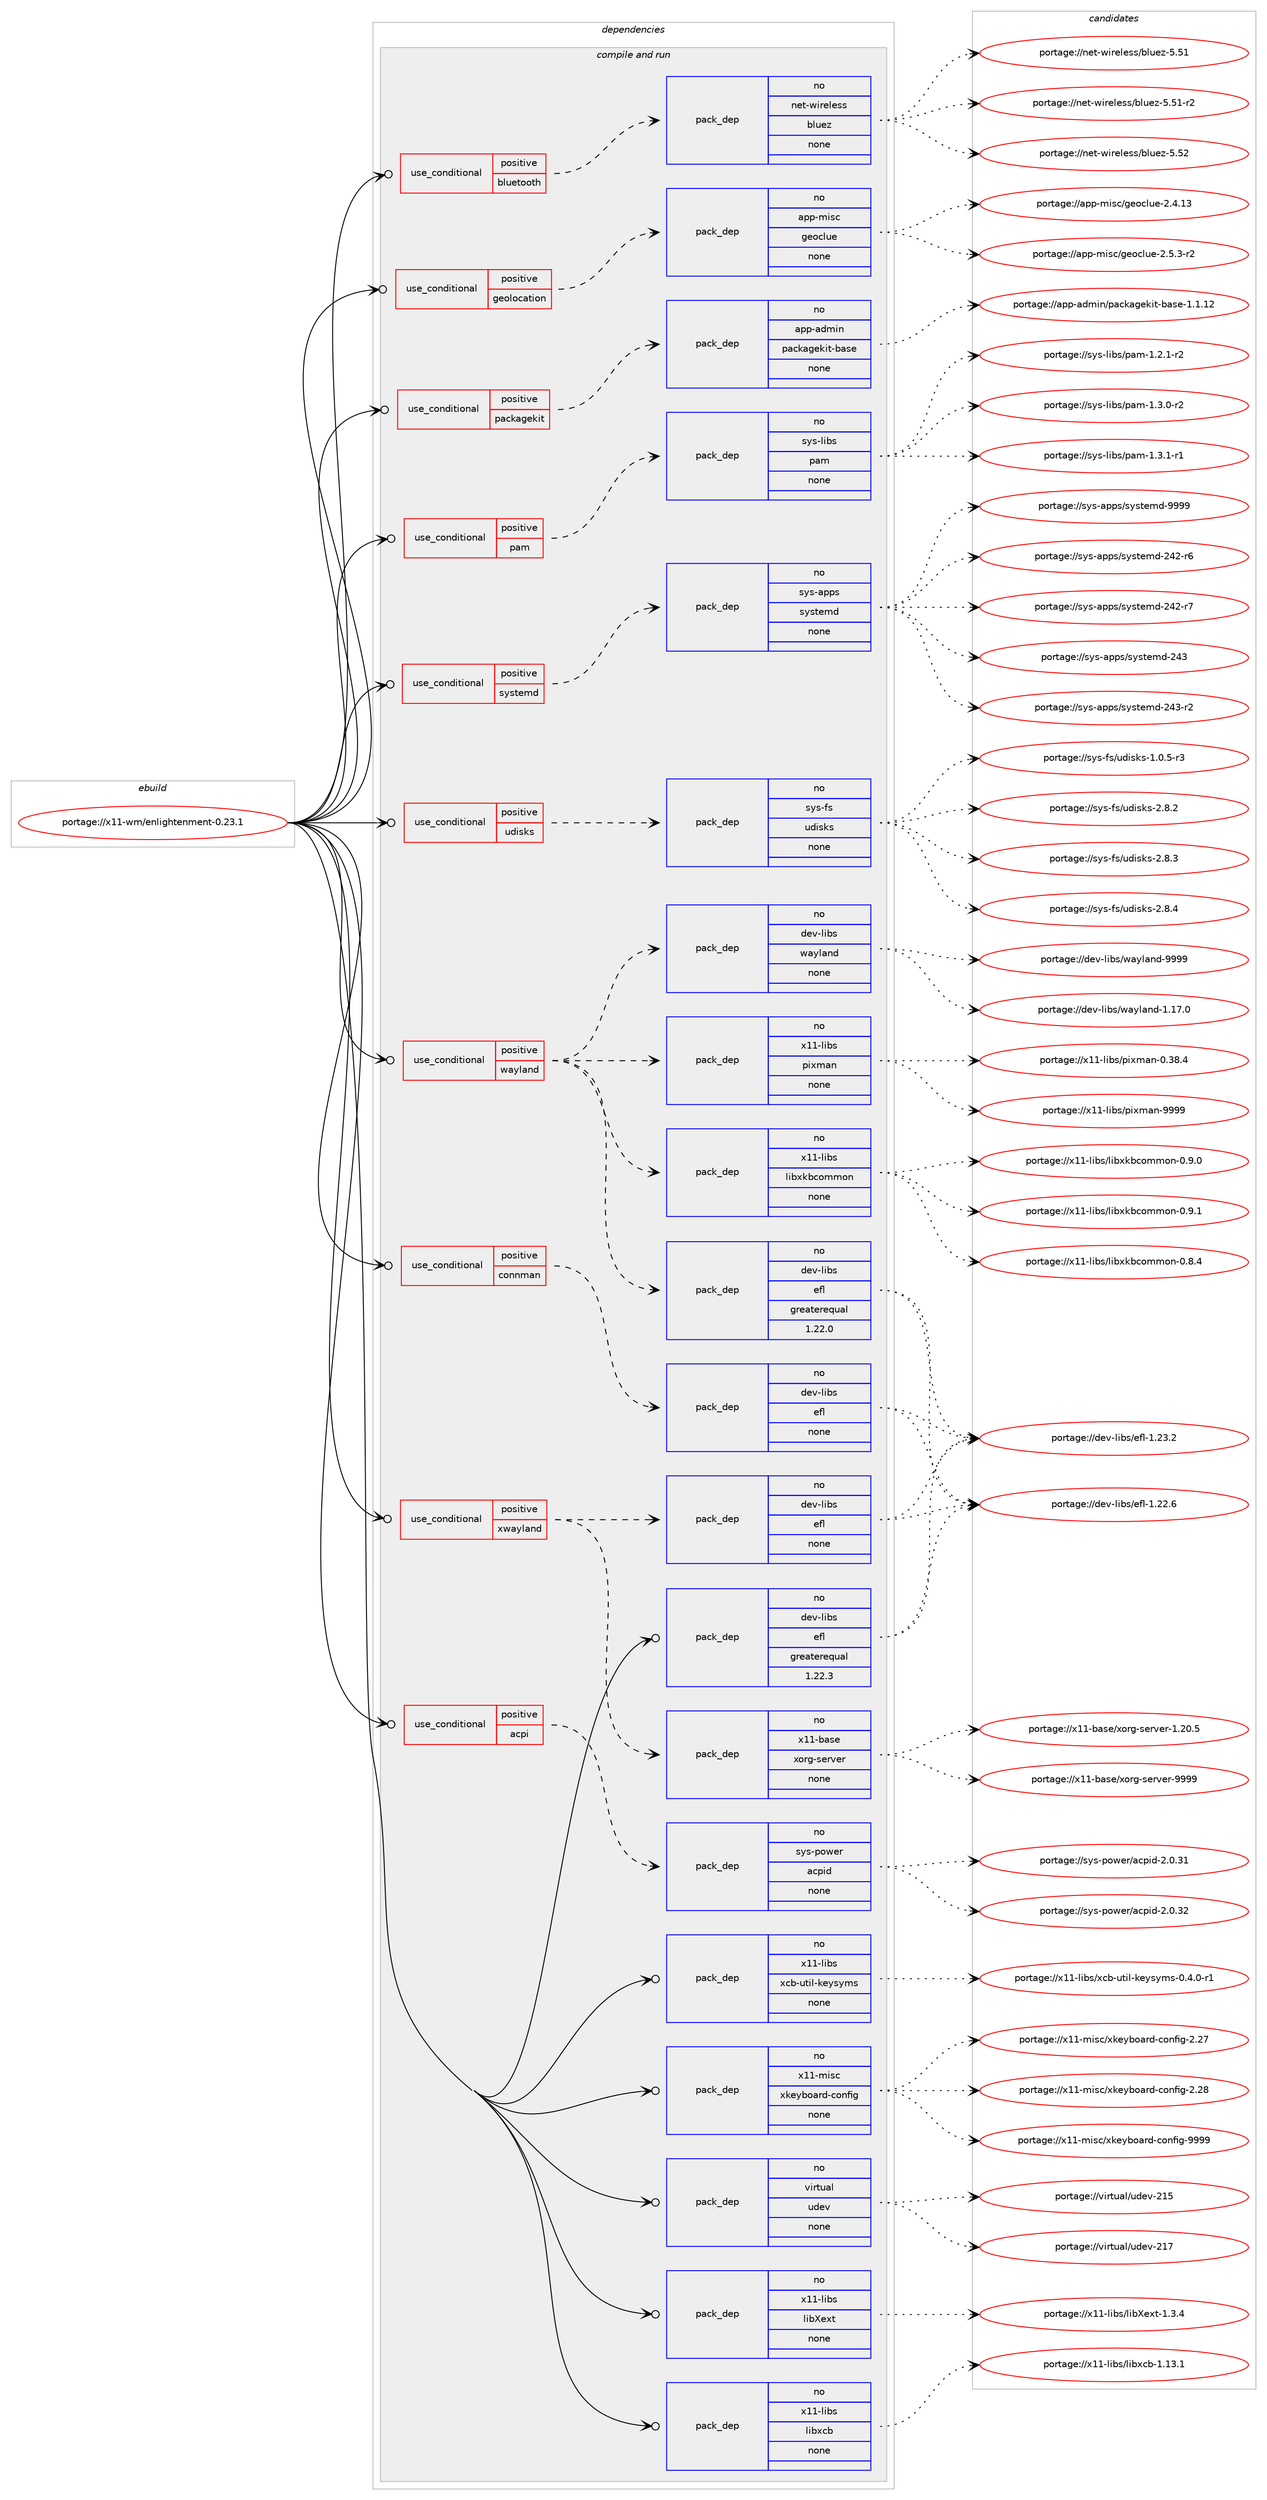 digraph prolog {

# *************
# Graph options
# *************

newrank=true;
concentrate=true;
compound=true;
graph [rankdir=LR,fontname=Helvetica,fontsize=10,ranksep=1.5];#, ranksep=2.5, nodesep=0.2];
edge  [arrowhead=vee];
node  [fontname=Helvetica,fontsize=10];

# **********
# The ebuild
# **********

subgraph cluster_leftcol {
color=gray;
rank=same;
label=<<i>ebuild</i>>;
id [label="portage://x11-wm/enlightenment-0.23.1", color=red, width=4, href="../x11-wm/enlightenment-0.23.1.svg"];
}

# ****************
# The dependencies
# ****************

subgraph cluster_midcol {
color=gray;
label=<<i>dependencies</i>>;
subgraph cluster_compile {
fillcolor="#eeeeee";
style=filled;
label=<<i>compile</i>>;
}
subgraph cluster_compileandrun {
fillcolor="#eeeeee";
style=filled;
label=<<i>compile and run</i>>;
subgraph cond109128 {
dependency459165 [label=<<TABLE BORDER="0" CELLBORDER="1" CELLSPACING="0" CELLPADDING="4"><TR><TD ROWSPAN="3" CELLPADDING="10">use_conditional</TD></TR><TR><TD>positive</TD></TR><TR><TD>acpi</TD></TR></TABLE>>, shape=none, color=red];
subgraph pack341710 {
dependency459166 [label=<<TABLE BORDER="0" CELLBORDER="1" CELLSPACING="0" CELLPADDING="4" WIDTH="220"><TR><TD ROWSPAN="6" CELLPADDING="30">pack_dep</TD></TR><TR><TD WIDTH="110">no</TD></TR><TR><TD>sys-power</TD></TR><TR><TD>acpid</TD></TR><TR><TD>none</TD></TR><TR><TD></TD></TR></TABLE>>, shape=none, color=blue];
}
dependency459165:e -> dependency459166:w [weight=20,style="dashed",arrowhead="vee"];
}
id:e -> dependency459165:w [weight=20,style="solid",arrowhead="odotvee"];
subgraph cond109129 {
dependency459167 [label=<<TABLE BORDER="0" CELLBORDER="1" CELLSPACING="0" CELLPADDING="4"><TR><TD ROWSPAN="3" CELLPADDING="10">use_conditional</TD></TR><TR><TD>positive</TD></TR><TR><TD>bluetooth</TD></TR></TABLE>>, shape=none, color=red];
subgraph pack341711 {
dependency459168 [label=<<TABLE BORDER="0" CELLBORDER="1" CELLSPACING="0" CELLPADDING="4" WIDTH="220"><TR><TD ROWSPAN="6" CELLPADDING="30">pack_dep</TD></TR><TR><TD WIDTH="110">no</TD></TR><TR><TD>net-wireless</TD></TR><TR><TD>bluez</TD></TR><TR><TD>none</TD></TR><TR><TD></TD></TR></TABLE>>, shape=none, color=blue];
}
dependency459167:e -> dependency459168:w [weight=20,style="dashed",arrowhead="vee"];
}
id:e -> dependency459167:w [weight=20,style="solid",arrowhead="odotvee"];
subgraph cond109130 {
dependency459169 [label=<<TABLE BORDER="0" CELLBORDER="1" CELLSPACING="0" CELLPADDING="4"><TR><TD ROWSPAN="3" CELLPADDING="10">use_conditional</TD></TR><TR><TD>positive</TD></TR><TR><TD>connman</TD></TR></TABLE>>, shape=none, color=red];
subgraph pack341712 {
dependency459170 [label=<<TABLE BORDER="0" CELLBORDER="1" CELLSPACING="0" CELLPADDING="4" WIDTH="220"><TR><TD ROWSPAN="6" CELLPADDING="30">pack_dep</TD></TR><TR><TD WIDTH="110">no</TD></TR><TR><TD>dev-libs</TD></TR><TR><TD>efl</TD></TR><TR><TD>none</TD></TR><TR><TD></TD></TR></TABLE>>, shape=none, color=blue];
}
dependency459169:e -> dependency459170:w [weight=20,style="dashed",arrowhead="vee"];
}
id:e -> dependency459169:w [weight=20,style="solid",arrowhead="odotvee"];
subgraph cond109131 {
dependency459171 [label=<<TABLE BORDER="0" CELLBORDER="1" CELLSPACING="0" CELLPADDING="4"><TR><TD ROWSPAN="3" CELLPADDING="10">use_conditional</TD></TR><TR><TD>positive</TD></TR><TR><TD>geolocation</TD></TR></TABLE>>, shape=none, color=red];
subgraph pack341713 {
dependency459172 [label=<<TABLE BORDER="0" CELLBORDER="1" CELLSPACING="0" CELLPADDING="4" WIDTH="220"><TR><TD ROWSPAN="6" CELLPADDING="30">pack_dep</TD></TR><TR><TD WIDTH="110">no</TD></TR><TR><TD>app-misc</TD></TR><TR><TD>geoclue</TD></TR><TR><TD>none</TD></TR><TR><TD></TD></TR></TABLE>>, shape=none, color=blue];
}
dependency459171:e -> dependency459172:w [weight=20,style="dashed",arrowhead="vee"];
}
id:e -> dependency459171:w [weight=20,style="solid",arrowhead="odotvee"];
subgraph cond109132 {
dependency459173 [label=<<TABLE BORDER="0" CELLBORDER="1" CELLSPACING="0" CELLPADDING="4"><TR><TD ROWSPAN="3" CELLPADDING="10">use_conditional</TD></TR><TR><TD>positive</TD></TR><TR><TD>packagekit</TD></TR></TABLE>>, shape=none, color=red];
subgraph pack341714 {
dependency459174 [label=<<TABLE BORDER="0" CELLBORDER="1" CELLSPACING="0" CELLPADDING="4" WIDTH="220"><TR><TD ROWSPAN="6" CELLPADDING="30">pack_dep</TD></TR><TR><TD WIDTH="110">no</TD></TR><TR><TD>app-admin</TD></TR><TR><TD>packagekit-base</TD></TR><TR><TD>none</TD></TR><TR><TD></TD></TR></TABLE>>, shape=none, color=blue];
}
dependency459173:e -> dependency459174:w [weight=20,style="dashed",arrowhead="vee"];
}
id:e -> dependency459173:w [weight=20,style="solid",arrowhead="odotvee"];
subgraph cond109133 {
dependency459175 [label=<<TABLE BORDER="0" CELLBORDER="1" CELLSPACING="0" CELLPADDING="4"><TR><TD ROWSPAN="3" CELLPADDING="10">use_conditional</TD></TR><TR><TD>positive</TD></TR><TR><TD>pam</TD></TR></TABLE>>, shape=none, color=red];
subgraph pack341715 {
dependency459176 [label=<<TABLE BORDER="0" CELLBORDER="1" CELLSPACING="0" CELLPADDING="4" WIDTH="220"><TR><TD ROWSPAN="6" CELLPADDING="30">pack_dep</TD></TR><TR><TD WIDTH="110">no</TD></TR><TR><TD>sys-libs</TD></TR><TR><TD>pam</TD></TR><TR><TD>none</TD></TR><TR><TD></TD></TR></TABLE>>, shape=none, color=blue];
}
dependency459175:e -> dependency459176:w [weight=20,style="dashed",arrowhead="vee"];
}
id:e -> dependency459175:w [weight=20,style="solid",arrowhead="odotvee"];
subgraph cond109134 {
dependency459177 [label=<<TABLE BORDER="0" CELLBORDER="1" CELLSPACING="0" CELLPADDING="4"><TR><TD ROWSPAN="3" CELLPADDING="10">use_conditional</TD></TR><TR><TD>positive</TD></TR><TR><TD>systemd</TD></TR></TABLE>>, shape=none, color=red];
subgraph pack341716 {
dependency459178 [label=<<TABLE BORDER="0" CELLBORDER="1" CELLSPACING="0" CELLPADDING="4" WIDTH="220"><TR><TD ROWSPAN="6" CELLPADDING="30">pack_dep</TD></TR><TR><TD WIDTH="110">no</TD></TR><TR><TD>sys-apps</TD></TR><TR><TD>systemd</TD></TR><TR><TD>none</TD></TR><TR><TD></TD></TR></TABLE>>, shape=none, color=blue];
}
dependency459177:e -> dependency459178:w [weight=20,style="dashed",arrowhead="vee"];
}
id:e -> dependency459177:w [weight=20,style="solid",arrowhead="odotvee"];
subgraph cond109135 {
dependency459179 [label=<<TABLE BORDER="0" CELLBORDER="1" CELLSPACING="0" CELLPADDING="4"><TR><TD ROWSPAN="3" CELLPADDING="10">use_conditional</TD></TR><TR><TD>positive</TD></TR><TR><TD>udisks</TD></TR></TABLE>>, shape=none, color=red];
subgraph pack341717 {
dependency459180 [label=<<TABLE BORDER="0" CELLBORDER="1" CELLSPACING="0" CELLPADDING="4" WIDTH="220"><TR><TD ROWSPAN="6" CELLPADDING="30">pack_dep</TD></TR><TR><TD WIDTH="110">no</TD></TR><TR><TD>sys-fs</TD></TR><TR><TD>udisks</TD></TR><TR><TD>none</TD></TR><TR><TD></TD></TR></TABLE>>, shape=none, color=blue];
}
dependency459179:e -> dependency459180:w [weight=20,style="dashed",arrowhead="vee"];
}
id:e -> dependency459179:w [weight=20,style="solid",arrowhead="odotvee"];
subgraph cond109136 {
dependency459181 [label=<<TABLE BORDER="0" CELLBORDER="1" CELLSPACING="0" CELLPADDING="4"><TR><TD ROWSPAN="3" CELLPADDING="10">use_conditional</TD></TR><TR><TD>positive</TD></TR><TR><TD>wayland</TD></TR></TABLE>>, shape=none, color=red];
subgraph pack341718 {
dependency459182 [label=<<TABLE BORDER="0" CELLBORDER="1" CELLSPACING="0" CELLPADDING="4" WIDTH="220"><TR><TD ROWSPAN="6" CELLPADDING="30">pack_dep</TD></TR><TR><TD WIDTH="110">no</TD></TR><TR><TD>dev-libs</TD></TR><TR><TD>efl</TD></TR><TR><TD>greaterequal</TD></TR><TR><TD>1.22.0</TD></TR></TABLE>>, shape=none, color=blue];
}
dependency459181:e -> dependency459182:w [weight=20,style="dashed",arrowhead="vee"];
subgraph pack341719 {
dependency459183 [label=<<TABLE BORDER="0" CELLBORDER="1" CELLSPACING="0" CELLPADDING="4" WIDTH="220"><TR><TD ROWSPAN="6" CELLPADDING="30">pack_dep</TD></TR><TR><TD WIDTH="110">no</TD></TR><TR><TD>dev-libs</TD></TR><TR><TD>wayland</TD></TR><TR><TD>none</TD></TR><TR><TD></TD></TR></TABLE>>, shape=none, color=blue];
}
dependency459181:e -> dependency459183:w [weight=20,style="dashed",arrowhead="vee"];
subgraph pack341720 {
dependency459184 [label=<<TABLE BORDER="0" CELLBORDER="1" CELLSPACING="0" CELLPADDING="4" WIDTH="220"><TR><TD ROWSPAN="6" CELLPADDING="30">pack_dep</TD></TR><TR><TD WIDTH="110">no</TD></TR><TR><TD>x11-libs</TD></TR><TR><TD>libxkbcommon</TD></TR><TR><TD>none</TD></TR><TR><TD></TD></TR></TABLE>>, shape=none, color=blue];
}
dependency459181:e -> dependency459184:w [weight=20,style="dashed",arrowhead="vee"];
subgraph pack341721 {
dependency459185 [label=<<TABLE BORDER="0" CELLBORDER="1" CELLSPACING="0" CELLPADDING="4" WIDTH="220"><TR><TD ROWSPAN="6" CELLPADDING="30">pack_dep</TD></TR><TR><TD WIDTH="110">no</TD></TR><TR><TD>x11-libs</TD></TR><TR><TD>pixman</TD></TR><TR><TD>none</TD></TR><TR><TD></TD></TR></TABLE>>, shape=none, color=blue];
}
dependency459181:e -> dependency459185:w [weight=20,style="dashed",arrowhead="vee"];
}
id:e -> dependency459181:w [weight=20,style="solid",arrowhead="odotvee"];
subgraph cond109137 {
dependency459186 [label=<<TABLE BORDER="0" CELLBORDER="1" CELLSPACING="0" CELLPADDING="4"><TR><TD ROWSPAN="3" CELLPADDING="10">use_conditional</TD></TR><TR><TD>positive</TD></TR><TR><TD>xwayland</TD></TR></TABLE>>, shape=none, color=red];
subgraph pack341722 {
dependency459187 [label=<<TABLE BORDER="0" CELLBORDER="1" CELLSPACING="0" CELLPADDING="4" WIDTH="220"><TR><TD ROWSPAN="6" CELLPADDING="30">pack_dep</TD></TR><TR><TD WIDTH="110">no</TD></TR><TR><TD>dev-libs</TD></TR><TR><TD>efl</TD></TR><TR><TD>none</TD></TR><TR><TD></TD></TR></TABLE>>, shape=none, color=blue];
}
dependency459186:e -> dependency459187:w [weight=20,style="dashed",arrowhead="vee"];
subgraph pack341723 {
dependency459188 [label=<<TABLE BORDER="0" CELLBORDER="1" CELLSPACING="0" CELLPADDING="4" WIDTH="220"><TR><TD ROWSPAN="6" CELLPADDING="30">pack_dep</TD></TR><TR><TD WIDTH="110">no</TD></TR><TR><TD>x11-base</TD></TR><TR><TD>xorg-server</TD></TR><TR><TD>none</TD></TR><TR><TD></TD></TR></TABLE>>, shape=none, color=blue];
}
dependency459186:e -> dependency459188:w [weight=20,style="dashed",arrowhead="vee"];
}
id:e -> dependency459186:w [weight=20,style="solid",arrowhead="odotvee"];
subgraph pack341724 {
dependency459189 [label=<<TABLE BORDER="0" CELLBORDER="1" CELLSPACING="0" CELLPADDING="4" WIDTH="220"><TR><TD ROWSPAN="6" CELLPADDING="30">pack_dep</TD></TR><TR><TD WIDTH="110">no</TD></TR><TR><TD>dev-libs</TD></TR><TR><TD>efl</TD></TR><TR><TD>greaterequal</TD></TR><TR><TD>1.22.3</TD></TR></TABLE>>, shape=none, color=blue];
}
id:e -> dependency459189:w [weight=20,style="solid",arrowhead="odotvee"];
subgraph pack341725 {
dependency459190 [label=<<TABLE BORDER="0" CELLBORDER="1" CELLSPACING="0" CELLPADDING="4" WIDTH="220"><TR><TD ROWSPAN="6" CELLPADDING="30">pack_dep</TD></TR><TR><TD WIDTH="110">no</TD></TR><TR><TD>virtual</TD></TR><TR><TD>udev</TD></TR><TR><TD>none</TD></TR><TR><TD></TD></TR></TABLE>>, shape=none, color=blue];
}
id:e -> dependency459190:w [weight=20,style="solid",arrowhead="odotvee"];
subgraph pack341726 {
dependency459191 [label=<<TABLE BORDER="0" CELLBORDER="1" CELLSPACING="0" CELLPADDING="4" WIDTH="220"><TR><TD ROWSPAN="6" CELLPADDING="30">pack_dep</TD></TR><TR><TD WIDTH="110">no</TD></TR><TR><TD>x11-libs</TD></TR><TR><TD>libXext</TD></TR><TR><TD>none</TD></TR><TR><TD></TD></TR></TABLE>>, shape=none, color=blue];
}
id:e -> dependency459191:w [weight=20,style="solid",arrowhead="odotvee"];
subgraph pack341727 {
dependency459192 [label=<<TABLE BORDER="0" CELLBORDER="1" CELLSPACING="0" CELLPADDING="4" WIDTH="220"><TR><TD ROWSPAN="6" CELLPADDING="30">pack_dep</TD></TR><TR><TD WIDTH="110">no</TD></TR><TR><TD>x11-libs</TD></TR><TR><TD>libxcb</TD></TR><TR><TD>none</TD></TR><TR><TD></TD></TR></TABLE>>, shape=none, color=blue];
}
id:e -> dependency459192:w [weight=20,style="solid",arrowhead="odotvee"];
subgraph pack341728 {
dependency459193 [label=<<TABLE BORDER="0" CELLBORDER="1" CELLSPACING="0" CELLPADDING="4" WIDTH="220"><TR><TD ROWSPAN="6" CELLPADDING="30">pack_dep</TD></TR><TR><TD WIDTH="110">no</TD></TR><TR><TD>x11-libs</TD></TR><TR><TD>xcb-util-keysyms</TD></TR><TR><TD>none</TD></TR><TR><TD></TD></TR></TABLE>>, shape=none, color=blue];
}
id:e -> dependency459193:w [weight=20,style="solid",arrowhead="odotvee"];
subgraph pack341729 {
dependency459194 [label=<<TABLE BORDER="0" CELLBORDER="1" CELLSPACING="0" CELLPADDING="4" WIDTH="220"><TR><TD ROWSPAN="6" CELLPADDING="30">pack_dep</TD></TR><TR><TD WIDTH="110">no</TD></TR><TR><TD>x11-misc</TD></TR><TR><TD>xkeyboard-config</TD></TR><TR><TD>none</TD></TR><TR><TD></TD></TR></TABLE>>, shape=none, color=blue];
}
id:e -> dependency459194:w [weight=20,style="solid",arrowhead="odotvee"];
}
subgraph cluster_run {
fillcolor="#eeeeee";
style=filled;
label=<<i>run</i>>;
}
}

# **************
# The candidates
# **************

subgraph cluster_choices {
rank=same;
color=gray;
label=<<i>candidates</i>>;

subgraph choice341710 {
color=black;
nodesep=1;
choiceportage1151211154511211111910111447979911210510045504648465149 [label="portage://sys-power/acpid-2.0.31", color=red, width=4,href="../sys-power/acpid-2.0.31.svg"];
choiceportage1151211154511211111910111447979911210510045504648465150 [label="portage://sys-power/acpid-2.0.32", color=red, width=4,href="../sys-power/acpid-2.0.32.svg"];
dependency459166:e -> choiceportage1151211154511211111910111447979911210510045504648465149:w [style=dotted,weight="100"];
dependency459166:e -> choiceportage1151211154511211111910111447979911210510045504648465150:w [style=dotted,weight="100"];
}
subgraph choice341711 {
color=black;
nodesep=1;
choiceportage1101011164511910511410110810111511547981081171011224553465349 [label="portage://net-wireless/bluez-5.51", color=red, width=4,href="../net-wireless/bluez-5.51.svg"];
choiceportage11010111645119105114101108101115115479810811710112245534653494511450 [label="portage://net-wireless/bluez-5.51-r2", color=red, width=4,href="../net-wireless/bluez-5.51-r2.svg"];
choiceportage1101011164511910511410110810111511547981081171011224553465350 [label="portage://net-wireless/bluez-5.52", color=red, width=4,href="../net-wireless/bluez-5.52.svg"];
dependency459168:e -> choiceportage1101011164511910511410110810111511547981081171011224553465349:w [style=dotted,weight="100"];
dependency459168:e -> choiceportage11010111645119105114101108101115115479810811710112245534653494511450:w [style=dotted,weight="100"];
dependency459168:e -> choiceportage1101011164511910511410110810111511547981081171011224553465350:w [style=dotted,weight="100"];
}
subgraph choice341712 {
color=black;
nodesep=1;
choiceportage10010111845108105981154710110210845494650504654 [label="portage://dev-libs/efl-1.22.6", color=red, width=4,href="../dev-libs/efl-1.22.6.svg"];
choiceportage10010111845108105981154710110210845494650514650 [label="portage://dev-libs/efl-1.23.2", color=red, width=4,href="../dev-libs/efl-1.23.2.svg"];
dependency459170:e -> choiceportage10010111845108105981154710110210845494650504654:w [style=dotted,weight="100"];
dependency459170:e -> choiceportage10010111845108105981154710110210845494650514650:w [style=dotted,weight="100"];
}
subgraph choice341713 {
color=black;
nodesep=1;
choiceportage971121124510910511599471031011119910811710145504652464951 [label="portage://app-misc/geoclue-2.4.13", color=red, width=4,href="../app-misc/geoclue-2.4.13.svg"];
choiceportage97112112451091051159947103101111991081171014550465346514511450 [label="portage://app-misc/geoclue-2.5.3-r2", color=red, width=4,href="../app-misc/geoclue-2.5.3-r2.svg"];
dependency459172:e -> choiceportage971121124510910511599471031011119910811710145504652464951:w [style=dotted,weight="100"];
dependency459172:e -> choiceportage97112112451091051159947103101111991081171014550465346514511450:w [style=dotted,weight="100"];
}
subgraph choice341714 {
color=black;
nodesep=1;
choiceportage9711211245971001091051104711297991079710310110710511645989711510145494649464950 [label="portage://app-admin/packagekit-base-1.1.12", color=red, width=4,href="../app-admin/packagekit-base-1.1.12.svg"];
dependency459174:e -> choiceportage9711211245971001091051104711297991079710310110710511645989711510145494649464950:w [style=dotted,weight="100"];
}
subgraph choice341715 {
color=black;
nodesep=1;
choiceportage115121115451081059811547112971094549465046494511450 [label="portage://sys-libs/pam-1.2.1-r2", color=red, width=4,href="../sys-libs/pam-1.2.1-r2.svg"];
choiceportage115121115451081059811547112971094549465146484511450 [label="portage://sys-libs/pam-1.3.0-r2", color=red, width=4,href="../sys-libs/pam-1.3.0-r2.svg"];
choiceportage115121115451081059811547112971094549465146494511449 [label="portage://sys-libs/pam-1.3.1-r1", color=red, width=4,href="../sys-libs/pam-1.3.1-r1.svg"];
dependency459176:e -> choiceportage115121115451081059811547112971094549465046494511450:w [style=dotted,weight="100"];
dependency459176:e -> choiceportage115121115451081059811547112971094549465146484511450:w [style=dotted,weight="100"];
dependency459176:e -> choiceportage115121115451081059811547112971094549465146494511449:w [style=dotted,weight="100"];
}
subgraph choice341716 {
color=black;
nodesep=1;
choiceportage115121115459711211211547115121115116101109100455052504511454 [label="portage://sys-apps/systemd-242-r6", color=red, width=4,href="../sys-apps/systemd-242-r6.svg"];
choiceportage115121115459711211211547115121115116101109100455052504511455 [label="portage://sys-apps/systemd-242-r7", color=red, width=4,href="../sys-apps/systemd-242-r7.svg"];
choiceportage11512111545971121121154711512111511610110910045505251 [label="portage://sys-apps/systemd-243", color=red, width=4,href="../sys-apps/systemd-243.svg"];
choiceportage115121115459711211211547115121115116101109100455052514511450 [label="portage://sys-apps/systemd-243-r2", color=red, width=4,href="../sys-apps/systemd-243-r2.svg"];
choiceportage1151211154597112112115471151211151161011091004557575757 [label="portage://sys-apps/systemd-9999", color=red, width=4,href="../sys-apps/systemd-9999.svg"];
dependency459178:e -> choiceportage115121115459711211211547115121115116101109100455052504511454:w [style=dotted,weight="100"];
dependency459178:e -> choiceportage115121115459711211211547115121115116101109100455052504511455:w [style=dotted,weight="100"];
dependency459178:e -> choiceportage11512111545971121121154711512111511610110910045505251:w [style=dotted,weight="100"];
dependency459178:e -> choiceportage115121115459711211211547115121115116101109100455052514511450:w [style=dotted,weight="100"];
dependency459178:e -> choiceportage1151211154597112112115471151211151161011091004557575757:w [style=dotted,weight="100"];
}
subgraph choice341717 {
color=black;
nodesep=1;
choiceportage11512111545102115471171001051151071154549464846534511451 [label="portage://sys-fs/udisks-1.0.5-r3", color=red, width=4,href="../sys-fs/udisks-1.0.5-r3.svg"];
choiceportage1151211154510211547117100105115107115455046564650 [label="portage://sys-fs/udisks-2.8.2", color=red, width=4,href="../sys-fs/udisks-2.8.2.svg"];
choiceportage1151211154510211547117100105115107115455046564651 [label="portage://sys-fs/udisks-2.8.3", color=red, width=4,href="../sys-fs/udisks-2.8.3.svg"];
choiceportage1151211154510211547117100105115107115455046564652 [label="portage://sys-fs/udisks-2.8.4", color=red, width=4,href="../sys-fs/udisks-2.8.4.svg"];
dependency459180:e -> choiceportage11512111545102115471171001051151071154549464846534511451:w [style=dotted,weight="100"];
dependency459180:e -> choiceportage1151211154510211547117100105115107115455046564650:w [style=dotted,weight="100"];
dependency459180:e -> choiceportage1151211154510211547117100105115107115455046564651:w [style=dotted,weight="100"];
dependency459180:e -> choiceportage1151211154510211547117100105115107115455046564652:w [style=dotted,weight="100"];
}
subgraph choice341718 {
color=black;
nodesep=1;
choiceportage10010111845108105981154710110210845494650504654 [label="portage://dev-libs/efl-1.22.6", color=red, width=4,href="../dev-libs/efl-1.22.6.svg"];
choiceportage10010111845108105981154710110210845494650514650 [label="portage://dev-libs/efl-1.23.2", color=red, width=4,href="../dev-libs/efl-1.23.2.svg"];
dependency459182:e -> choiceportage10010111845108105981154710110210845494650504654:w [style=dotted,weight="100"];
dependency459182:e -> choiceportage10010111845108105981154710110210845494650514650:w [style=dotted,weight="100"];
}
subgraph choice341719 {
color=black;
nodesep=1;
choiceportage100101118451081059811547119971211089711010045494649554648 [label="portage://dev-libs/wayland-1.17.0", color=red, width=4,href="../dev-libs/wayland-1.17.0.svg"];
choiceportage10010111845108105981154711997121108971101004557575757 [label="portage://dev-libs/wayland-9999", color=red, width=4,href="../dev-libs/wayland-9999.svg"];
dependency459183:e -> choiceportage100101118451081059811547119971211089711010045494649554648:w [style=dotted,weight="100"];
dependency459183:e -> choiceportage10010111845108105981154711997121108971101004557575757:w [style=dotted,weight="100"];
}
subgraph choice341720 {
color=black;
nodesep=1;
choiceportage1204949451081059811547108105981201079899111109109111110454846564652 [label="portage://x11-libs/libxkbcommon-0.8.4", color=red, width=4,href="../x11-libs/libxkbcommon-0.8.4.svg"];
choiceportage1204949451081059811547108105981201079899111109109111110454846574648 [label="portage://x11-libs/libxkbcommon-0.9.0", color=red, width=4,href="../x11-libs/libxkbcommon-0.9.0.svg"];
choiceportage1204949451081059811547108105981201079899111109109111110454846574649 [label="portage://x11-libs/libxkbcommon-0.9.1", color=red, width=4,href="../x11-libs/libxkbcommon-0.9.1.svg"];
dependency459184:e -> choiceportage1204949451081059811547108105981201079899111109109111110454846564652:w [style=dotted,weight="100"];
dependency459184:e -> choiceportage1204949451081059811547108105981201079899111109109111110454846574648:w [style=dotted,weight="100"];
dependency459184:e -> choiceportage1204949451081059811547108105981201079899111109109111110454846574649:w [style=dotted,weight="100"];
}
subgraph choice341721 {
color=black;
nodesep=1;
choiceportage12049494510810598115471121051201099711045484651564652 [label="portage://x11-libs/pixman-0.38.4", color=red, width=4,href="../x11-libs/pixman-0.38.4.svg"];
choiceportage1204949451081059811547112105120109971104557575757 [label="portage://x11-libs/pixman-9999", color=red, width=4,href="../x11-libs/pixman-9999.svg"];
dependency459185:e -> choiceportage12049494510810598115471121051201099711045484651564652:w [style=dotted,weight="100"];
dependency459185:e -> choiceportage1204949451081059811547112105120109971104557575757:w [style=dotted,weight="100"];
}
subgraph choice341722 {
color=black;
nodesep=1;
choiceportage10010111845108105981154710110210845494650504654 [label="portage://dev-libs/efl-1.22.6", color=red, width=4,href="../dev-libs/efl-1.22.6.svg"];
choiceportage10010111845108105981154710110210845494650514650 [label="portage://dev-libs/efl-1.23.2", color=red, width=4,href="../dev-libs/efl-1.23.2.svg"];
dependency459187:e -> choiceportage10010111845108105981154710110210845494650504654:w [style=dotted,weight="100"];
dependency459187:e -> choiceportage10010111845108105981154710110210845494650514650:w [style=dotted,weight="100"];
}
subgraph choice341723 {
color=black;
nodesep=1;
choiceportage1204949459897115101471201111141034511510111411810111445494650484653 [label="portage://x11-base/xorg-server-1.20.5", color=red, width=4,href="../x11-base/xorg-server-1.20.5.svg"];
choiceportage120494945989711510147120111114103451151011141181011144557575757 [label="portage://x11-base/xorg-server-9999", color=red, width=4,href="../x11-base/xorg-server-9999.svg"];
dependency459188:e -> choiceportage1204949459897115101471201111141034511510111411810111445494650484653:w [style=dotted,weight="100"];
dependency459188:e -> choiceportage120494945989711510147120111114103451151011141181011144557575757:w [style=dotted,weight="100"];
}
subgraph choice341724 {
color=black;
nodesep=1;
choiceportage10010111845108105981154710110210845494650504654 [label="portage://dev-libs/efl-1.22.6", color=red, width=4,href="../dev-libs/efl-1.22.6.svg"];
choiceportage10010111845108105981154710110210845494650514650 [label="portage://dev-libs/efl-1.23.2", color=red, width=4,href="../dev-libs/efl-1.23.2.svg"];
dependency459189:e -> choiceportage10010111845108105981154710110210845494650504654:w [style=dotted,weight="100"];
dependency459189:e -> choiceportage10010111845108105981154710110210845494650514650:w [style=dotted,weight="100"];
}
subgraph choice341725 {
color=black;
nodesep=1;
choiceportage118105114116117971084711710010111845504953 [label="portage://virtual/udev-215", color=red, width=4,href="../virtual/udev-215.svg"];
choiceportage118105114116117971084711710010111845504955 [label="portage://virtual/udev-217", color=red, width=4,href="../virtual/udev-217.svg"];
dependency459190:e -> choiceportage118105114116117971084711710010111845504953:w [style=dotted,weight="100"];
dependency459190:e -> choiceportage118105114116117971084711710010111845504955:w [style=dotted,weight="100"];
}
subgraph choice341726 {
color=black;
nodesep=1;
choiceportage12049494510810598115471081059888101120116454946514652 [label="portage://x11-libs/libXext-1.3.4", color=red, width=4,href="../x11-libs/libXext-1.3.4.svg"];
dependency459191:e -> choiceportage12049494510810598115471081059888101120116454946514652:w [style=dotted,weight="100"];
}
subgraph choice341727 {
color=black;
nodesep=1;
choiceportage120494945108105981154710810598120999845494649514649 [label="portage://x11-libs/libxcb-1.13.1", color=red, width=4,href="../x11-libs/libxcb-1.13.1.svg"];
dependency459192:e -> choiceportage120494945108105981154710810598120999845494649514649:w [style=dotted,weight="100"];
}
subgraph choice341728 {
color=black;
nodesep=1;
choiceportage1204949451081059811547120999845117116105108451071011211151211091154548465246484511449 [label="portage://x11-libs/xcb-util-keysyms-0.4.0-r1", color=red, width=4,href="../x11-libs/xcb-util-keysyms-0.4.0-r1.svg"];
dependency459193:e -> choiceportage1204949451081059811547120999845117116105108451071011211151211091154548465246484511449:w [style=dotted,weight="100"];
}
subgraph choice341729 {
color=black;
nodesep=1;
choiceportage1204949451091051159947120107101121981119711410045991111101021051034550465055 [label="portage://x11-misc/xkeyboard-config-2.27", color=red, width=4,href="../x11-misc/xkeyboard-config-2.27.svg"];
choiceportage1204949451091051159947120107101121981119711410045991111101021051034550465056 [label="portage://x11-misc/xkeyboard-config-2.28", color=red, width=4,href="../x11-misc/xkeyboard-config-2.28.svg"];
choiceportage1204949451091051159947120107101121981119711410045991111101021051034557575757 [label="portage://x11-misc/xkeyboard-config-9999", color=red, width=4,href="../x11-misc/xkeyboard-config-9999.svg"];
dependency459194:e -> choiceportage1204949451091051159947120107101121981119711410045991111101021051034550465055:w [style=dotted,weight="100"];
dependency459194:e -> choiceportage1204949451091051159947120107101121981119711410045991111101021051034550465056:w [style=dotted,weight="100"];
dependency459194:e -> choiceportage1204949451091051159947120107101121981119711410045991111101021051034557575757:w [style=dotted,weight="100"];
}
}

}
